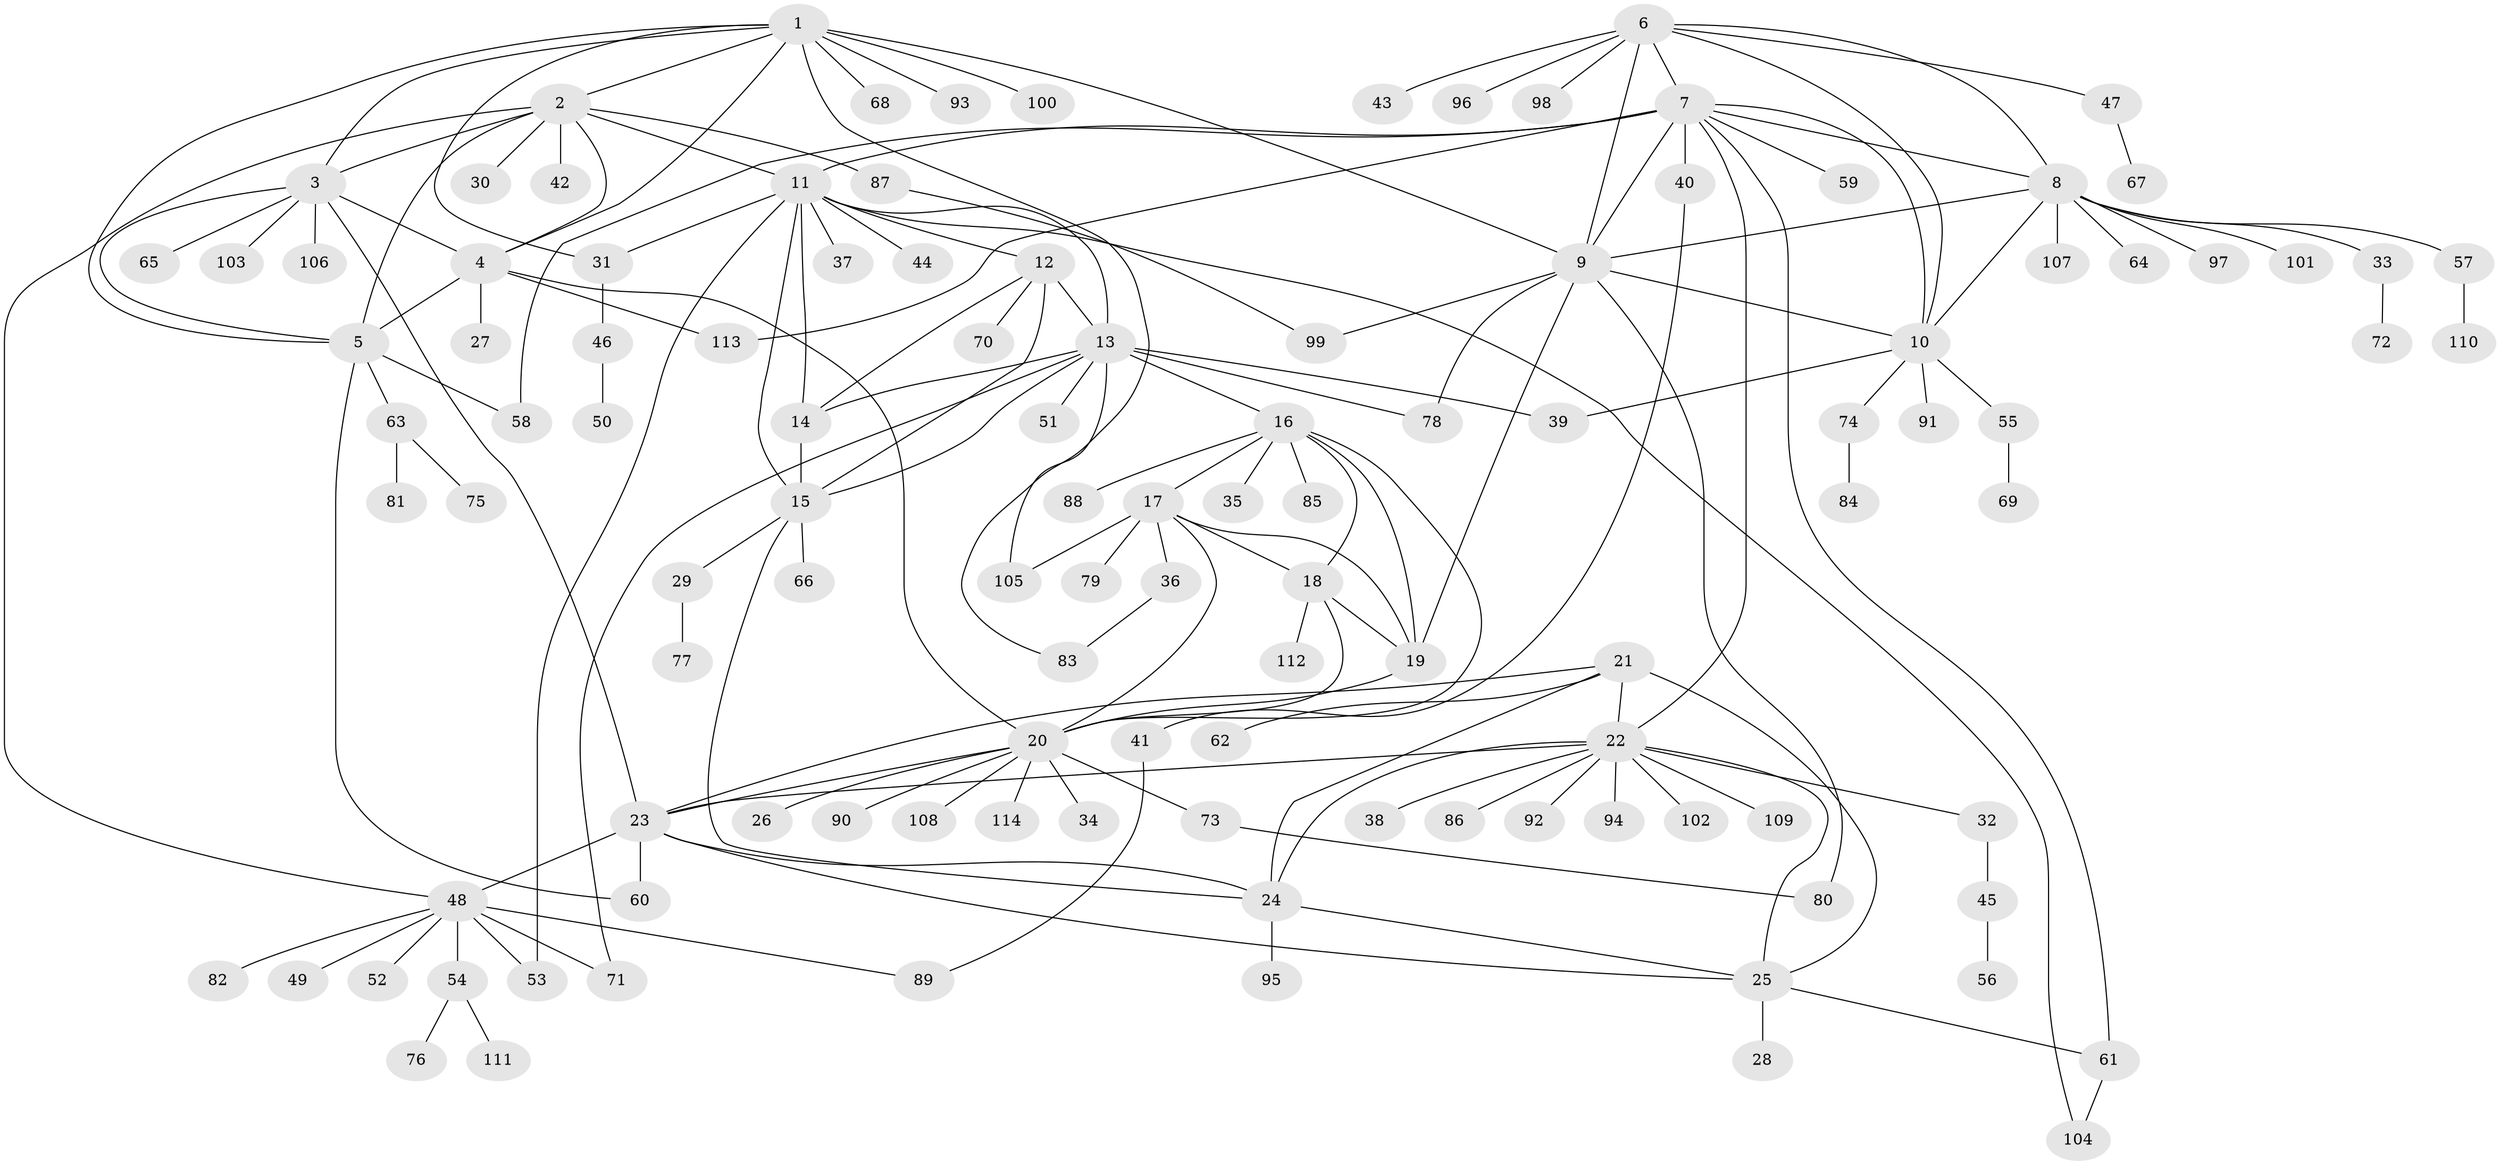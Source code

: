 // Generated by graph-tools (version 1.1) at 2025/26/03/09/25 03:26:37]
// undirected, 114 vertices, 165 edges
graph export_dot {
graph [start="1"]
  node [color=gray90,style=filled];
  1;
  2;
  3;
  4;
  5;
  6;
  7;
  8;
  9;
  10;
  11;
  12;
  13;
  14;
  15;
  16;
  17;
  18;
  19;
  20;
  21;
  22;
  23;
  24;
  25;
  26;
  27;
  28;
  29;
  30;
  31;
  32;
  33;
  34;
  35;
  36;
  37;
  38;
  39;
  40;
  41;
  42;
  43;
  44;
  45;
  46;
  47;
  48;
  49;
  50;
  51;
  52;
  53;
  54;
  55;
  56;
  57;
  58;
  59;
  60;
  61;
  62;
  63;
  64;
  65;
  66;
  67;
  68;
  69;
  70;
  71;
  72;
  73;
  74;
  75;
  76;
  77;
  78;
  79;
  80;
  81;
  82;
  83;
  84;
  85;
  86;
  87;
  88;
  89;
  90;
  91;
  92;
  93;
  94;
  95;
  96;
  97;
  98;
  99;
  100;
  101;
  102;
  103;
  104;
  105;
  106;
  107;
  108;
  109;
  110;
  111;
  112;
  113;
  114;
  1 -- 2;
  1 -- 3;
  1 -- 4;
  1 -- 5;
  1 -- 9;
  1 -- 31;
  1 -- 68;
  1 -- 83;
  1 -- 93;
  1 -- 100;
  2 -- 3;
  2 -- 4;
  2 -- 5;
  2 -- 11;
  2 -- 30;
  2 -- 42;
  2 -- 48;
  2 -- 87;
  3 -- 4;
  3 -- 5;
  3 -- 23;
  3 -- 65;
  3 -- 103;
  3 -- 106;
  4 -- 5;
  4 -- 20;
  4 -- 27;
  4 -- 113;
  5 -- 58;
  5 -- 60;
  5 -- 63;
  6 -- 7;
  6 -- 8;
  6 -- 9;
  6 -- 10;
  6 -- 43;
  6 -- 47;
  6 -- 96;
  6 -- 98;
  7 -- 8;
  7 -- 9;
  7 -- 10;
  7 -- 11;
  7 -- 22;
  7 -- 40;
  7 -- 58;
  7 -- 59;
  7 -- 61;
  7 -- 113;
  8 -- 9;
  8 -- 10;
  8 -- 33;
  8 -- 57;
  8 -- 64;
  8 -- 97;
  8 -- 101;
  8 -- 107;
  9 -- 10;
  9 -- 19;
  9 -- 78;
  9 -- 80;
  9 -- 99;
  10 -- 39;
  10 -- 55;
  10 -- 74;
  10 -- 91;
  11 -- 12;
  11 -- 13;
  11 -- 14;
  11 -- 15;
  11 -- 31;
  11 -- 37;
  11 -- 44;
  11 -- 53;
  11 -- 104;
  12 -- 13;
  12 -- 14;
  12 -- 15;
  12 -- 70;
  13 -- 14;
  13 -- 15;
  13 -- 16;
  13 -- 39;
  13 -- 51;
  13 -- 71;
  13 -- 78;
  13 -- 105;
  14 -- 15;
  15 -- 24;
  15 -- 29;
  15 -- 66;
  16 -- 17;
  16 -- 18;
  16 -- 19;
  16 -- 20;
  16 -- 35;
  16 -- 85;
  16 -- 88;
  17 -- 18;
  17 -- 19;
  17 -- 20;
  17 -- 36;
  17 -- 79;
  17 -- 105;
  18 -- 19;
  18 -- 20;
  18 -- 112;
  19 -- 20;
  20 -- 23;
  20 -- 26;
  20 -- 34;
  20 -- 73;
  20 -- 90;
  20 -- 108;
  20 -- 114;
  21 -- 22;
  21 -- 23;
  21 -- 24;
  21 -- 25;
  21 -- 62;
  22 -- 23;
  22 -- 24;
  22 -- 25;
  22 -- 32;
  22 -- 38;
  22 -- 86;
  22 -- 92;
  22 -- 94;
  22 -- 102;
  22 -- 109;
  23 -- 24;
  23 -- 25;
  23 -- 48;
  23 -- 60;
  24 -- 25;
  24 -- 95;
  25 -- 28;
  25 -- 61;
  29 -- 77;
  31 -- 46;
  32 -- 45;
  33 -- 72;
  36 -- 83;
  40 -- 41;
  41 -- 89;
  45 -- 56;
  46 -- 50;
  47 -- 67;
  48 -- 49;
  48 -- 52;
  48 -- 53;
  48 -- 54;
  48 -- 71;
  48 -- 82;
  48 -- 89;
  54 -- 76;
  54 -- 111;
  55 -- 69;
  57 -- 110;
  61 -- 104;
  63 -- 75;
  63 -- 81;
  73 -- 80;
  74 -- 84;
  87 -- 99;
}
